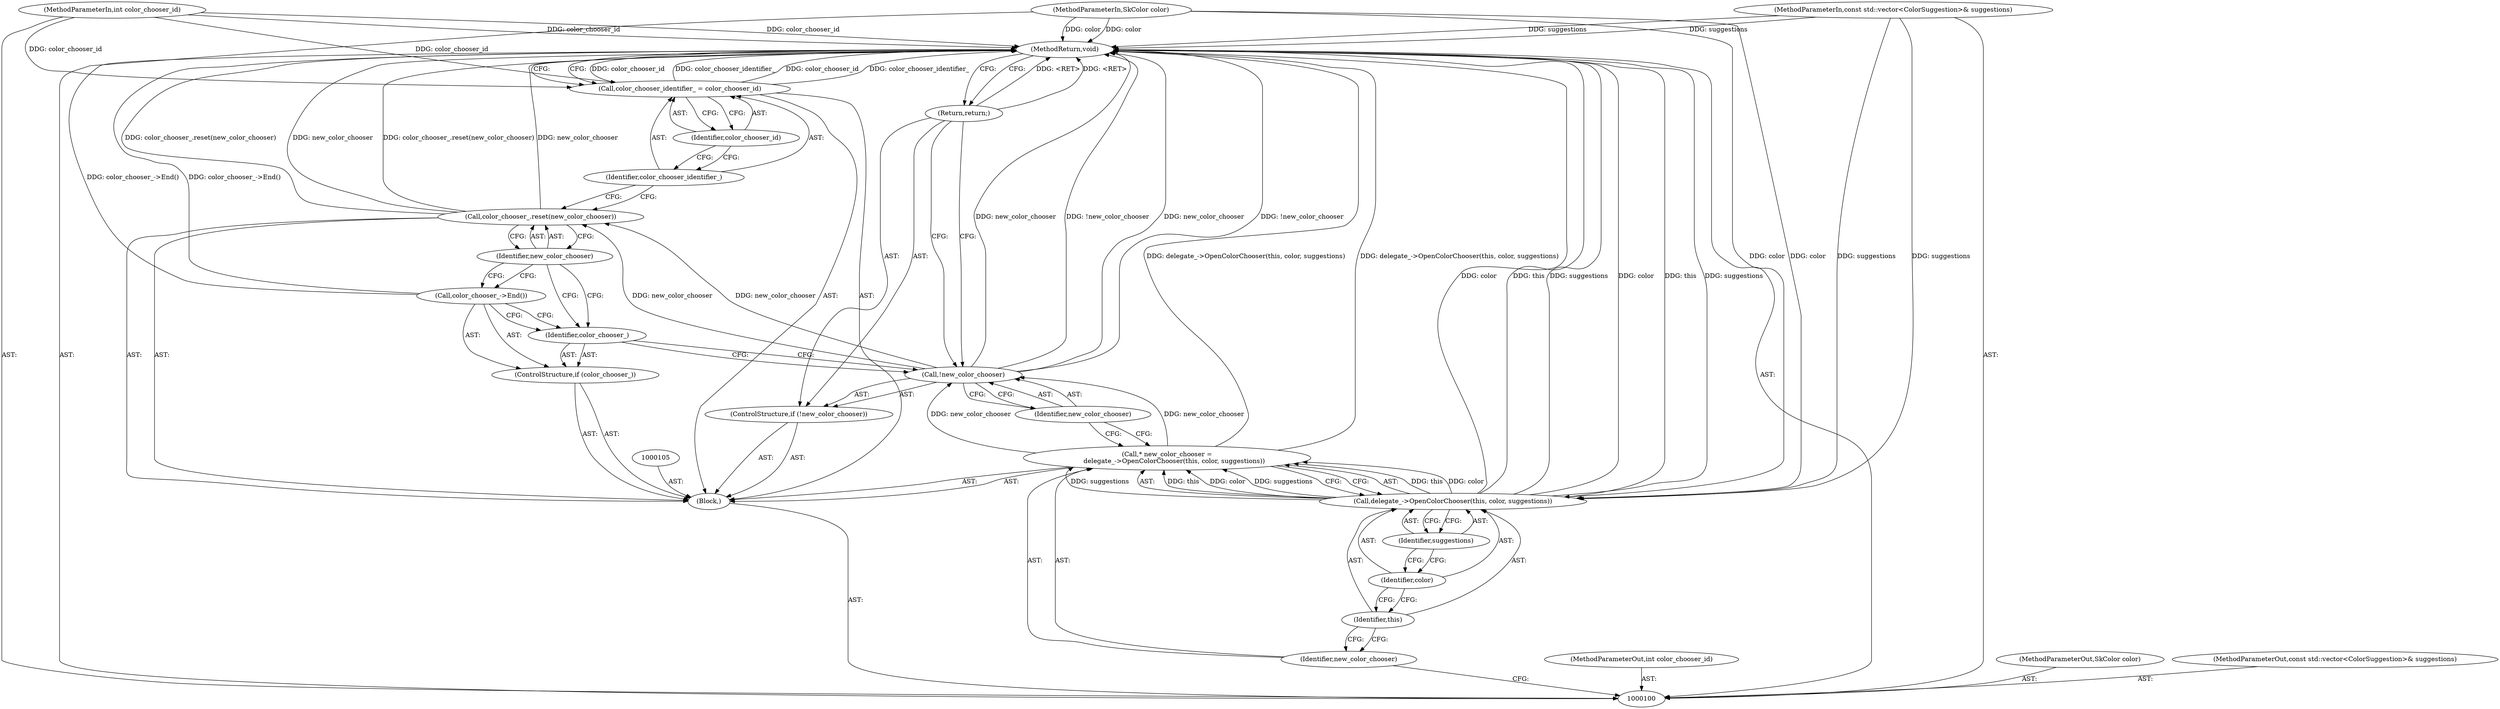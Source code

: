 digraph "0_Chrome_820957a3386e960334be3b93b48636e749d38ea3_0" {
"1000124" [label="(MethodReturn,void)"];
"1000118" [label="(Call,color_chooser_->End())"];
"1000120" [label="(Identifier,new_color_chooser)"];
"1000119" [label="(Call,color_chooser_.reset(new_color_chooser))"];
"1000121" [label="(Call,color_chooser_identifier_ = color_chooser_id)"];
"1000122" [label="(Identifier,color_chooser_identifier_)"];
"1000123" [label="(Identifier,color_chooser_id)"];
"1000101" [label="(MethodParameterIn,int color_chooser_id)"];
"1000154" [label="(MethodParameterOut,int color_chooser_id)"];
"1000102" [label="(MethodParameterIn,SkColor color)"];
"1000155" [label="(MethodParameterOut,SkColor color)"];
"1000104" [label="(Block,)"];
"1000103" [label="(MethodParameterIn,const std::vector<ColorSuggestion>& suggestions)"];
"1000156" [label="(MethodParameterOut,const std::vector<ColorSuggestion>& suggestions)"];
"1000106" [label="(Call,* new_color_chooser =\n       delegate_->OpenColorChooser(this, color, suggestions))"];
"1000107" [label="(Identifier,new_color_chooser)"];
"1000109" [label="(Identifier,this)"];
"1000110" [label="(Identifier,color)"];
"1000111" [label="(Identifier,suggestions)"];
"1000108" [label="(Call,delegate_->OpenColorChooser(this, color, suggestions))"];
"1000112" [label="(ControlStructure,if (!new_color_chooser))"];
"1000113" [label="(Call,!new_color_chooser)"];
"1000114" [label="(Identifier,new_color_chooser)"];
"1000115" [label="(Return,return;)"];
"1000116" [label="(ControlStructure,if (color_chooser_))"];
"1000117" [label="(Identifier,color_chooser_)"];
"1000124" -> "1000100"  [label="AST: "];
"1000124" -> "1000115"  [label="CFG: "];
"1000124" -> "1000121"  [label="CFG: "];
"1000106" -> "1000124"  [label="DDG: delegate_->OpenColorChooser(this, color, suggestions)"];
"1000113" -> "1000124"  [label="DDG: new_color_chooser"];
"1000113" -> "1000124"  [label="DDG: !new_color_chooser"];
"1000121" -> "1000124"  [label="DDG: color_chooser_id"];
"1000121" -> "1000124"  [label="DDG: color_chooser_identifier_"];
"1000103" -> "1000124"  [label="DDG: suggestions"];
"1000118" -> "1000124"  [label="DDG: color_chooser_->End()"];
"1000102" -> "1000124"  [label="DDG: color"];
"1000119" -> "1000124"  [label="DDG: color_chooser_.reset(new_color_chooser)"];
"1000119" -> "1000124"  [label="DDG: new_color_chooser"];
"1000108" -> "1000124"  [label="DDG: suggestions"];
"1000108" -> "1000124"  [label="DDG: color"];
"1000108" -> "1000124"  [label="DDG: this"];
"1000101" -> "1000124"  [label="DDG: color_chooser_id"];
"1000115" -> "1000124"  [label="DDG: <RET>"];
"1000118" -> "1000116"  [label="AST: "];
"1000118" -> "1000117"  [label="CFG: "];
"1000120" -> "1000118"  [label="CFG: "];
"1000118" -> "1000124"  [label="DDG: color_chooser_->End()"];
"1000120" -> "1000119"  [label="AST: "];
"1000120" -> "1000118"  [label="CFG: "];
"1000120" -> "1000117"  [label="CFG: "];
"1000119" -> "1000120"  [label="CFG: "];
"1000119" -> "1000104"  [label="AST: "];
"1000119" -> "1000120"  [label="CFG: "];
"1000120" -> "1000119"  [label="AST: "];
"1000122" -> "1000119"  [label="CFG: "];
"1000119" -> "1000124"  [label="DDG: color_chooser_.reset(new_color_chooser)"];
"1000119" -> "1000124"  [label="DDG: new_color_chooser"];
"1000113" -> "1000119"  [label="DDG: new_color_chooser"];
"1000121" -> "1000104"  [label="AST: "];
"1000121" -> "1000123"  [label="CFG: "];
"1000122" -> "1000121"  [label="AST: "];
"1000123" -> "1000121"  [label="AST: "];
"1000124" -> "1000121"  [label="CFG: "];
"1000121" -> "1000124"  [label="DDG: color_chooser_id"];
"1000121" -> "1000124"  [label="DDG: color_chooser_identifier_"];
"1000101" -> "1000121"  [label="DDG: color_chooser_id"];
"1000122" -> "1000121"  [label="AST: "];
"1000122" -> "1000119"  [label="CFG: "];
"1000123" -> "1000122"  [label="CFG: "];
"1000123" -> "1000121"  [label="AST: "];
"1000123" -> "1000122"  [label="CFG: "];
"1000121" -> "1000123"  [label="CFG: "];
"1000101" -> "1000100"  [label="AST: "];
"1000101" -> "1000124"  [label="DDG: color_chooser_id"];
"1000101" -> "1000121"  [label="DDG: color_chooser_id"];
"1000154" -> "1000100"  [label="AST: "];
"1000102" -> "1000100"  [label="AST: "];
"1000102" -> "1000124"  [label="DDG: color"];
"1000102" -> "1000108"  [label="DDG: color"];
"1000155" -> "1000100"  [label="AST: "];
"1000104" -> "1000100"  [label="AST: "];
"1000105" -> "1000104"  [label="AST: "];
"1000106" -> "1000104"  [label="AST: "];
"1000112" -> "1000104"  [label="AST: "];
"1000116" -> "1000104"  [label="AST: "];
"1000119" -> "1000104"  [label="AST: "];
"1000121" -> "1000104"  [label="AST: "];
"1000103" -> "1000100"  [label="AST: "];
"1000103" -> "1000124"  [label="DDG: suggestions"];
"1000103" -> "1000108"  [label="DDG: suggestions"];
"1000156" -> "1000100"  [label="AST: "];
"1000106" -> "1000104"  [label="AST: "];
"1000106" -> "1000108"  [label="CFG: "];
"1000107" -> "1000106"  [label="AST: "];
"1000108" -> "1000106"  [label="AST: "];
"1000114" -> "1000106"  [label="CFG: "];
"1000106" -> "1000124"  [label="DDG: delegate_->OpenColorChooser(this, color, suggestions)"];
"1000108" -> "1000106"  [label="DDG: this"];
"1000108" -> "1000106"  [label="DDG: color"];
"1000108" -> "1000106"  [label="DDG: suggestions"];
"1000106" -> "1000113"  [label="DDG: new_color_chooser"];
"1000107" -> "1000106"  [label="AST: "];
"1000107" -> "1000100"  [label="CFG: "];
"1000109" -> "1000107"  [label="CFG: "];
"1000109" -> "1000108"  [label="AST: "];
"1000109" -> "1000107"  [label="CFG: "];
"1000110" -> "1000109"  [label="CFG: "];
"1000110" -> "1000108"  [label="AST: "];
"1000110" -> "1000109"  [label="CFG: "];
"1000111" -> "1000110"  [label="CFG: "];
"1000111" -> "1000108"  [label="AST: "];
"1000111" -> "1000110"  [label="CFG: "];
"1000108" -> "1000111"  [label="CFG: "];
"1000108" -> "1000106"  [label="AST: "];
"1000108" -> "1000111"  [label="CFG: "];
"1000109" -> "1000108"  [label="AST: "];
"1000110" -> "1000108"  [label="AST: "];
"1000111" -> "1000108"  [label="AST: "];
"1000106" -> "1000108"  [label="CFG: "];
"1000108" -> "1000124"  [label="DDG: suggestions"];
"1000108" -> "1000124"  [label="DDG: color"];
"1000108" -> "1000124"  [label="DDG: this"];
"1000108" -> "1000106"  [label="DDG: this"];
"1000108" -> "1000106"  [label="DDG: color"];
"1000108" -> "1000106"  [label="DDG: suggestions"];
"1000102" -> "1000108"  [label="DDG: color"];
"1000103" -> "1000108"  [label="DDG: suggestions"];
"1000112" -> "1000104"  [label="AST: "];
"1000113" -> "1000112"  [label="AST: "];
"1000115" -> "1000112"  [label="AST: "];
"1000113" -> "1000112"  [label="AST: "];
"1000113" -> "1000114"  [label="CFG: "];
"1000114" -> "1000113"  [label="AST: "];
"1000115" -> "1000113"  [label="CFG: "];
"1000117" -> "1000113"  [label="CFG: "];
"1000113" -> "1000124"  [label="DDG: new_color_chooser"];
"1000113" -> "1000124"  [label="DDG: !new_color_chooser"];
"1000106" -> "1000113"  [label="DDG: new_color_chooser"];
"1000113" -> "1000119"  [label="DDG: new_color_chooser"];
"1000114" -> "1000113"  [label="AST: "];
"1000114" -> "1000106"  [label="CFG: "];
"1000113" -> "1000114"  [label="CFG: "];
"1000115" -> "1000112"  [label="AST: "];
"1000115" -> "1000113"  [label="CFG: "];
"1000124" -> "1000115"  [label="CFG: "];
"1000115" -> "1000124"  [label="DDG: <RET>"];
"1000116" -> "1000104"  [label="AST: "];
"1000117" -> "1000116"  [label="AST: "];
"1000118" -> "1000116"  [label="AST: "];
"1000117" -> "1000116"  [label="AST: "];
"1000117" -> "1000113"  [label="CFG: "];
"1000118" -> "1000117"  [label="CFG: "];
"1000120" -> "1000117"  [label="CFG: "];
}
